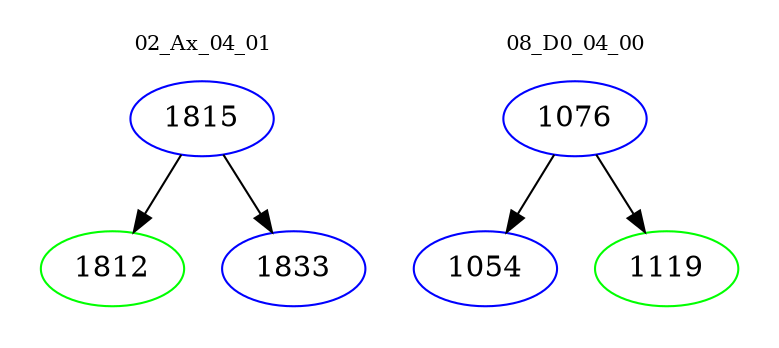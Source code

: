 digraph{
subgraph cluster_0 {
color = white
label = "02_Ax_04_01";
fontsize=10;
T0_1815 [label="1815", color="blue"]
T0_1815 -> T0_1812 [color="black"]
T0_1812 [label="1812", color="green"]
T0_1815 -> T0_1833 [color="black"]
T0_1833 [label="1833", color="blue"]
}
subgraph cluster_1 {
color = white
label = "08_D0_04_00";
fontsize=10;
T1_1076 [label="1076", color="blue"]
T1_1076 -> T1_1054 [color="black"]
T1_1054 [label="1054", color="blue"]
T1_1076 -> T1_1119 [color="black"]
T1_1119 [label="1119", color="green"]
}
}
